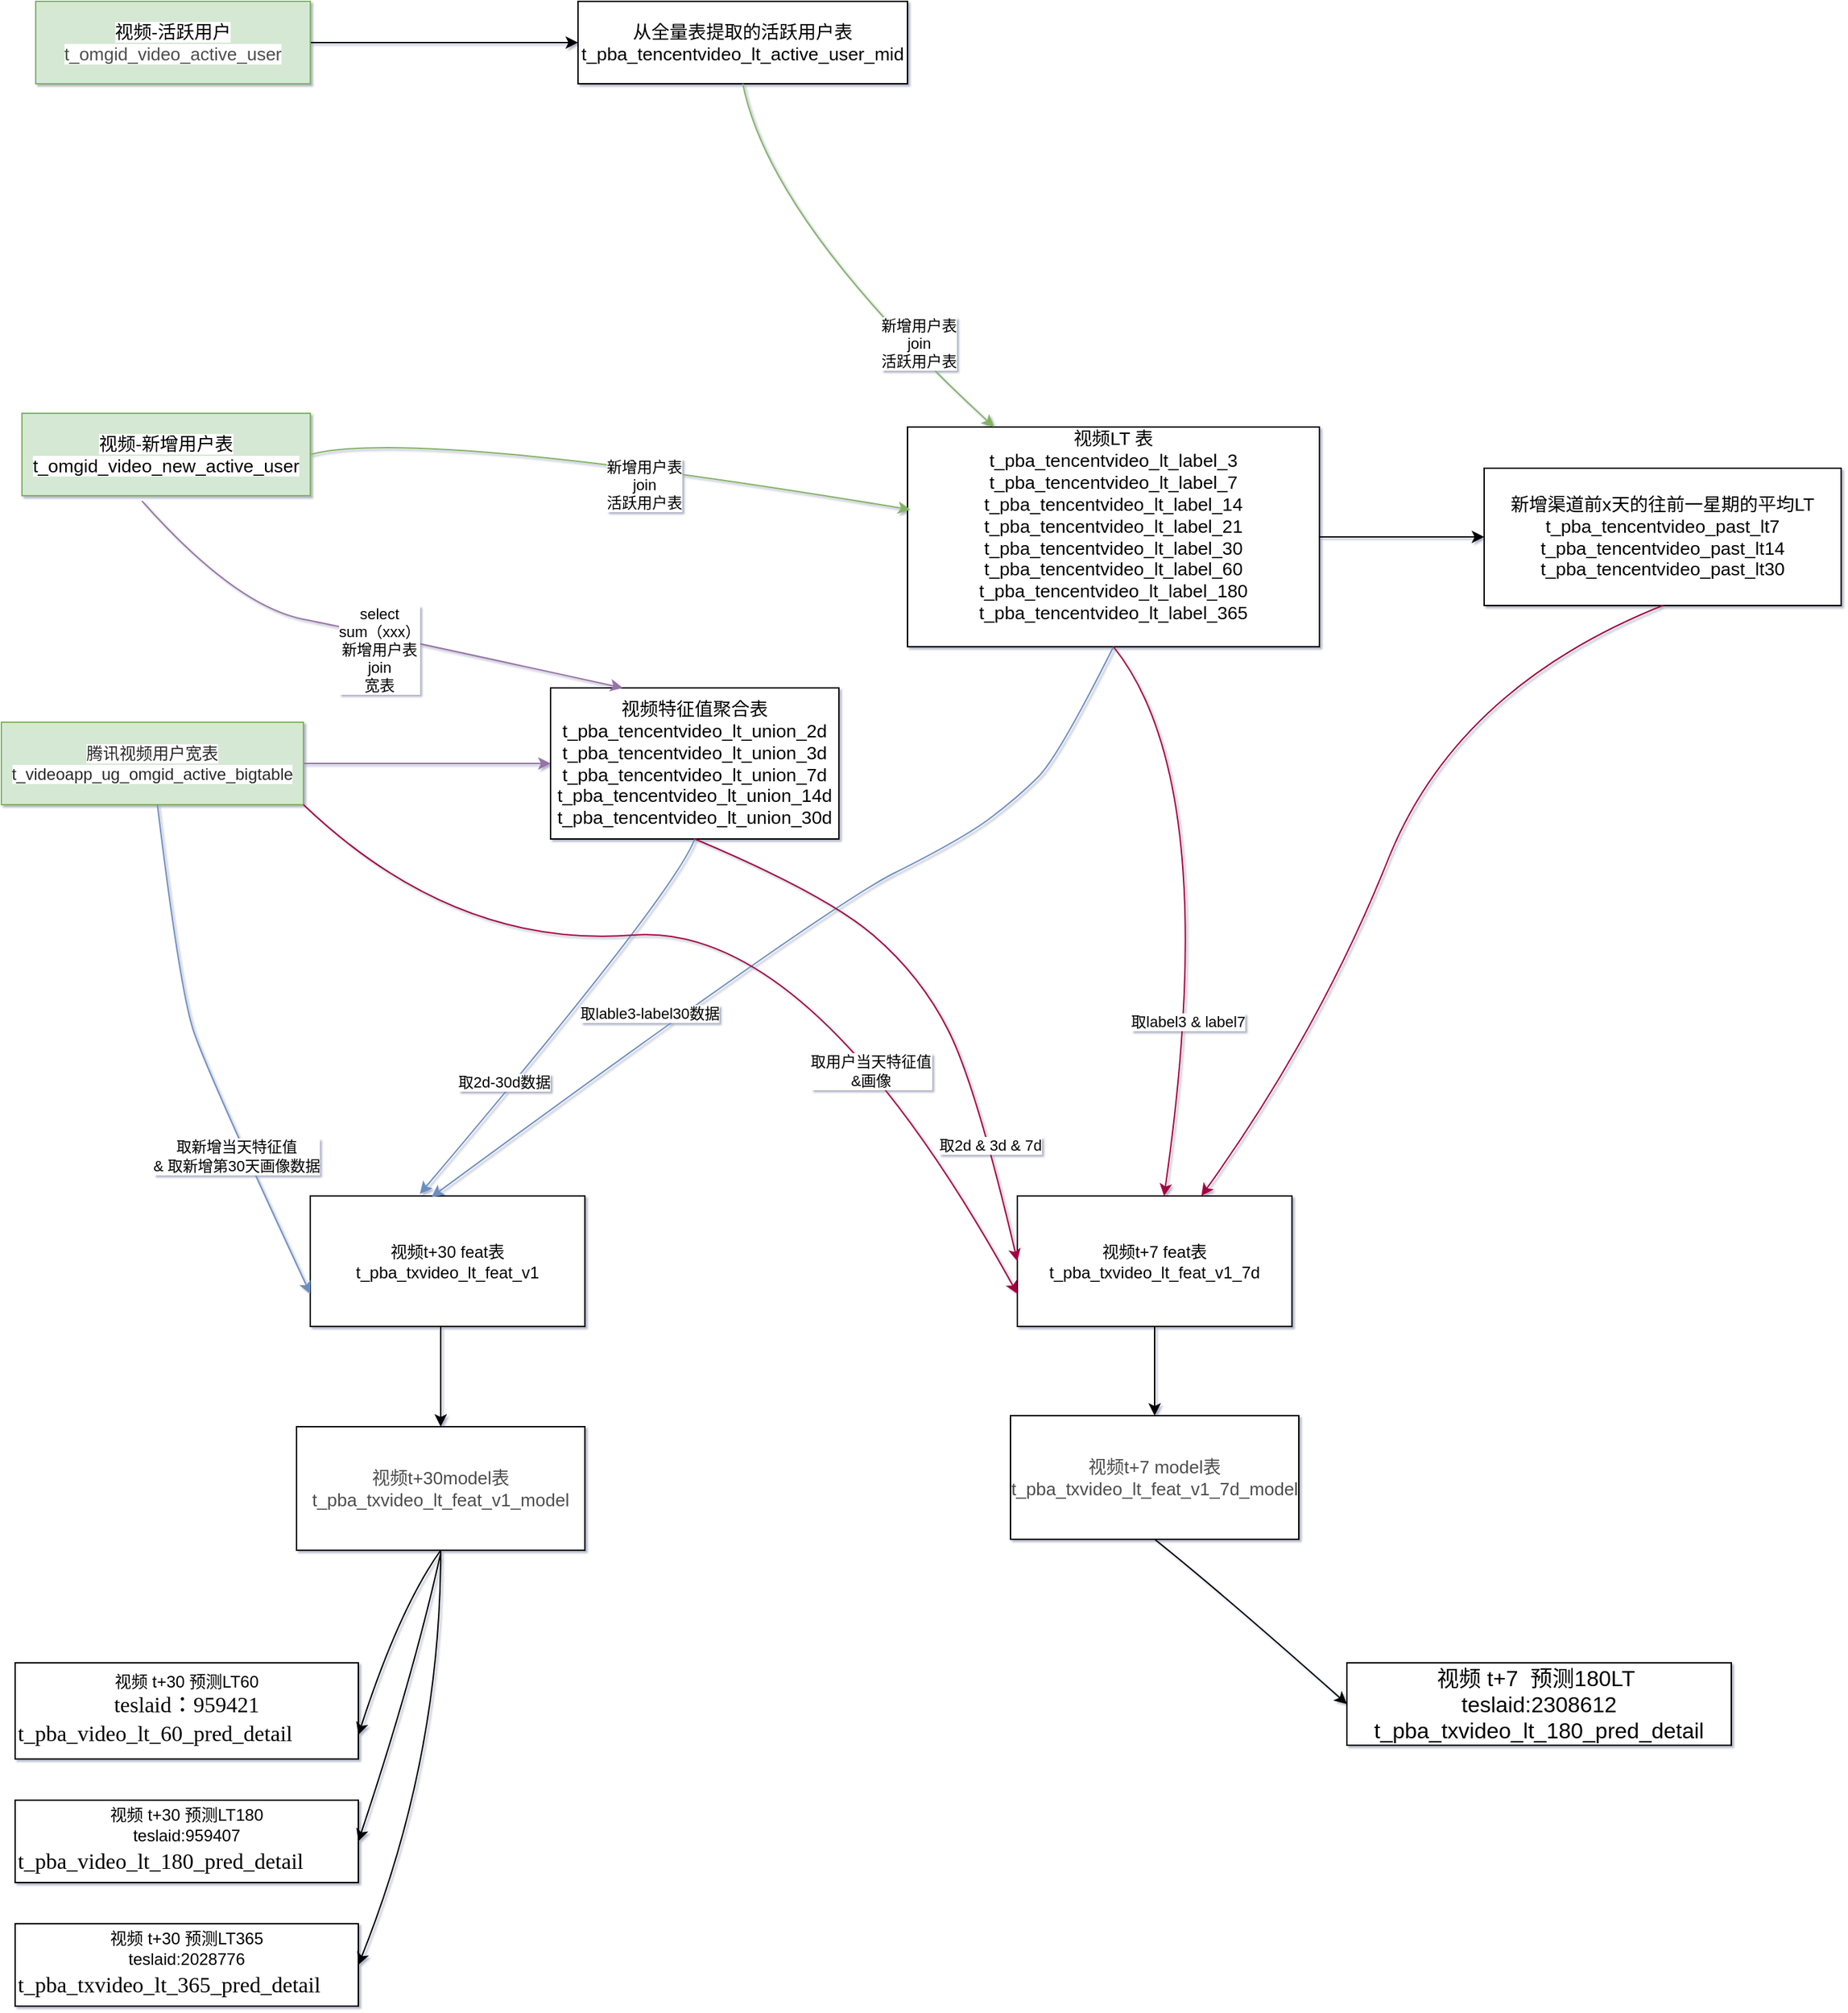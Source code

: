 <mxfile version="13.6.2" type="github">
  <diagram id="U0eXUEgoprwh8FzhrCKP" name="Page-1">
    <mxGraphModel dx="1673" dy="1038" grid="1" gridSize="10" guides="1" tooltips="1" connect="1" arrows="1" fold="1" page="1" pageScale="1" pageWidth="1654" pageHeight="2336" math="0" shadow="1">
      <root>
        <mxCell id="0" />
        <mxCell id="1" parent="0" />
        <mxCell id="ccjNXINSuA02H1ZCqQi0-5" style="edgeStyle=orthogonalEdgeStyle;rounded=0;orthogonalLoop=1;jettySize=auto;html=1;exitX=1;exitY=0.5;exitDx=0;exitDy=0;entryX=0;entryY=0.5;entryDx=0;entryDy=0;" edge="1" parent="1" source="ccjNXINSuA02H1ZCqQi0-1" target="ccjNXINSuA02H1ZCqQi0-4">
          <mxGeometry relative="1" as="geometry" />
        </mxCell>
        <mxCell id="ccjNXINSuA02H1ZCqQi0-1" value="&lt;span style=&quot;font-family: &amp;#34;microsoft yahei&amp;#34; , ; font-size: 13.333px ; text-align: left ; background-color: rgb(255 , 255 , 255)&quot;&gt;视频-活跃用户&lt;/span&gt;&lt;span style=&quot;color: rgb(77 , 77 , 77) ; font-family: &amp;#34;helvetica neue for number&amp;#34; , , &amp;#34;blinkmacsystemfont&amp;#34; , &amp;#34;segoe ui&amp;#34; , &amp;#34;roboto&amp;#34; , &amp;#34;pingfang sc&amp;#34; , &amp;#34;hiragino sans gb&amp;#34; , &amp;#34;microsoft yahei&amp;#34; , &amp;#34;helvetica neue&amp;#34; , &amp;#34;helvetica&amp;#34; , &amp;#34;arial&amp;#34; , sans-serif ; font-size: 13px ; background-color: rgb(255 , 255 , 255)&quot;&gt;&lt;br&gt;t_omgid_video_active_user&lt;/span&gt;" style="rounded=0;whiteSpace=wrap;html=1;fillColor=#d5e8d4;strokeColor=#82b366;" vertex="1" parent="1">
          <mxGeometry x="85" y="130" width="200" height="60" as="geometry" />
        </mxCell>
        <mxCell id="ccjNXINSuA02H1ZCqQi0-7" style="edgeStyle=orthogonalEdgeStyle;rounded=0;orthogonalLoop=1;jettySize=auto;html=1;exitX=1;exitY=0.5;exitDx=0;exitDy=0;entryX=0;entryY=0.5;entryDx=0;entryDy=0;fillColor=#e1d5e7;strokeColor=#9673a6;" edge="1" parent="1" source="ccjNXINSuA02H1ZCqQi0-2" target="ccjNXINSuA02H1ZCqQi0-6">
          <mxGeometry relative="1" as="geometry" />
        </mxCell>
        <mxCell id="ccjNXINSuA02H1ZCqQi0-2" value="&lt;span style=&quot;color: rgb(43 , 43 , 43) ; font-family: &amp;#34;pingfang sc&amp;#34; , &amp;#34;microsoft yahei&amp;#34; , , , sans-serif ; background-color: rgb(255 , 255 , 255)&quot;&gt;腾讯视频用户宽表&lt;br&gt;t_videoapp_ug_omgid_active_bigtable&lt;/span&gt;" style="rounded=0;whiteSpace=wrap;html=1;fillColor=#d5e8d4;strokeColor=#82b366;" vertex="1" parent="1">
          <mxGeometry x="60" y="655" width="220" height="60" as="geometry" />
        </mxCell>
        <mxCell id="ccjNXINSuA02H1ZCqQi0-3" value="&lt;span style=&quot;font-family: &amp;#34;microsoft yahei&amp;#34; , ; font-size: 13.333px ; text-align: left ; background-color: rgb(255 , 255 , 255)&quot;&gt;视频-新增用户表&lt;/span&gt;&lt;span style=&quot;font-family: &amp;#34;microsoft yahei&amp;#34; , ; font-size: 13.333px ; text-align: left ; background-color: rgb(255 , 255 , 255)&quot;&gt;&lt;br&gt;t_omgid_video_new_active_user&lt;/span&gt;" style="rounded=0;whiteSpace=wrap;html=1;fillColor=#d5e8d4;strokeColor=#82b366;" vertex="1" parent="1">
          <mxGeometry x="75" y="430" width="210" height="60" as="geometry" />
        </mxCell>
        <mxCell id="ccjNXINSuA02H1ZCqQi0-4" value="&lt;span style=&quot;font-family: &amp;#34;microsoft yahei&amp;#34; , ; font-size: 13.333px ; text-align: left ; background-color: rgb(255 , 255 , 255)&quot;&gt;从全量表提取的活跃用户表&lt;/span&gt;&lt;span style=&quot;font-family: &amp;#34;microsoft yahei&amp;#34; , ; font-size: 13.333px ; text-align: left ; background-color: rgb(255 , 255 , 255)&quot;&gt;&lt;br&gt;t_pba_tencentvideo_lt_active_user_mid&lt;/span&gt;" style="rounded=0;whiteSpace=wrap;html=1;" vertex="1" parent="1">
          <mxGeometry x="480" y="130" width="240" height="60" as="geometry" />
        </mxCell>
        <mxCell id="ccjNXINSuA02H1ZCqQi0-6" value="&lt;span style=&quot;font-family: &amp;#34;microsoft yahei&amp;#34; , ; font-size: 13.333px ; text-align: left ; background-color: rgb(255 , 255 , 255)&quot;&gt;视频特征值聚合表&lt;br&gt;t_pba_tencentvideo_lt_union_2d&lt;br&gt;&lt;/span&gt;&lt;span style=&quot;font-family: &amp;#34;microsoft yahei&amp;#34; , ; font-size: 13.333px ; text-align: left ; background-color: rgb(255 , 255 , 255)&quot;&gt;t_pba_tencentvideo_lt_union_3d&lt;br&gt;&lt;/span&gt;&lt;span style=&quot;font-family: &amp;#34;microsoft yahei&amp;#34; , ; font-size: 13.333px ; text-align: left ; background-color: rgb(255 , 255 , 255)&quot;&gt;t_pba_tencentvideo_lt_union_7d&lt;br&gt;&lt;/span&gt;&lt;span style=&quot;font-family: &amp;#34;microsoft yahei&amp;#34; , ; font-size: 13.333px ; text-align: left ; background-color: rgb(255 , 255 , 255)&quot;&gt;t_pba_tencentvideo_lt_union_14d&lt;br&gt;&lt;/span&gt;&lt;span style=&quot;font-family: &amp;#34;microsoft yahei&amp;#34; , ; font-size: 13.333px ; text-align: left ; background-color: rgb(255 , 255 , 255)&quot;&gt;t_pba_tencentvideo_lt_union_30d&lt;/span&gt;&lt;span style=&quot;font-family: &amp;#34;microsoft yahei&amp;#34; , ; font-size: 13.333px ; text-align: left ; background-color: rgb(255 , 255 , 255)&quot;&gt;&lt;br&gt;&lt;/span&gt;" style="rounded=0;whiteSpace=wrap;html=1;" vertex="1" parent="1">
          <mxGeometry x="460" y="630" width="210" height="110" as="geometry" />
        </mxCell>
        <mxCell id="ccjNXINSuA02H1ZCqQi0-17" style="edgeStyle=orthogonalEdgeStyle;rounded=0;orthogonalLoop=1;jettySize=auto;html=1;exitX=1;exitY=0.5;exitDx=0;exitDy=0;" edge="1" parent="1" source="ccjNXINSuA02H1ZCqQi0-9" target="ccjNXINSuA02H1ZCqQi0-10">
          <mxGeometry relative="1" as="geometry" />
        </mxCell>
        <mxCell id="ccjNXINSuA02H1ZCqQi0-9" value="&lt;span style=&quot;font-family: &amp;#34;microsoft yahei&amp;#34; , ; font-size: 13.333px ; text-align: left ; background-color: rgb(255 , 255 , 255)&quot;&gt;视频LT 表&lt;br&gt;t_pba_tencentvideo_lt_label_3&lt;br&gt;&lt;/span&gt;&lt;span style=&quot;font-family: &amp;#34;microsoft yahei&amp;#34; , ; font-size: 13.333px ; text-align: left ; background-color: rgb(255 , 255 , 255)&quot;&gt;t_pba_tencentvideo_lt_label_7&lt;br&gt;&lt;/span&gt;&lt;span style=&quot;font-family: &amp;#34;microsoft yahei&amp;#34; , ; font-size: 13.333px ; text-align: left ; background-color: rgb(255 , 255 , 255)&quot;&gt;t_pba_tencentvideo_lt_label_14&lt;br&gt;&lt;/span&gt;&lt;span style=&quot;font-family: &amp;#34;microsoft yahei&amp;#34; , ; font-size: 13.333px ; text-align: left ; background-color: rgb(255 , 255 , 255)&quot;&gt;t_pba_tencentvideo_lt_label_21&lt;br&gt;&lt;/span&gt;&lt;span style=&quot;font-family: &amp;#34;microsoft yahei&amp;#34; , ; font-size: 13.333px ; text-align: left ; background-color: rgb(255 , 255 , 255)&quot;&gt;t_pba_tencentvideo_lt_label_30&lt;br&gt;&lt;/span&gt;&lt;span style=&quot;font-family: &amp;#34;microsoft yahei&amp;#34; , ; font-size: 13.333px ; text-align: left ; background-color: rgb(255 , 255 , 255)&quot;&gt;t_pba_tencentvideo_lt_label_60&lt;br&gt;&lt;/span&gt;&lt;span style=&quot;font-family: &amp;#34;microsoft yahei&amp;#34; , ; font-size: 13.333px ; text-align: left ; background-color: rgb(255 , 255 , 255)&quot;&gt;t_pba_tencentvideo_lt_label_180&lt;br&gt;&lt;/span&gt;&lt;span style=&quot;font-family: &amp;#34;microsoft yahei&amp;#34; , ; font-size: 13.333px ; text-align: left ; background-color: rgb(255 , 255 , 255)&quot;&gt;t_pba_tencentvideo_lt_label_365&lt;br&gt;&lt;/span&gt;&lt;span style=&quot;font-family: &amp;#34;microsoft yahei&amp;#34; , ; font-size: 13.333px ; text-align: left ; background-color: rgb(255 , 255 , 255)&quot;&gt;&lt;br&gt;&lt;/span&gt;" style="rounded=0;whiteSpace=wrap;html=1;" vertex="1" parent="1">
          <mxGeometry x="720" y="440" width="300" height="160" as="geometry" />
        </mxCell>
        <mxCell id="ccjNXINSuA02H1ZCqQi0-10" value="&lt;span style=&quot;font-family: &amp;#34;microsoft yahei&amp;#34; , ; font-size: 13.333px ; text-align: left ; background-color: rgb(255 , 255 , 255)&quot;&gt;新增渠道前x天的往前一星期的平均LT&lt;br&gt;t_pba_tencentvideo_past_lt7&lt;br&gt;&lt;/span&gt;&lt;span style=&quot;font-family: &amp;#34;microsoft yahei&amp;#34; , ; font-size: 13.333px ; text-align: left ; background-color: rgb(255 , 255 , 255)&quot;&gt;t_pba_tencentvideo_past_lt14&lt;br&gt;&lt;/span&gt;&lt;span style=&quot;font-family: &amp;#34;microsoft yahei&amp;#34; , ; font-size: 13.333px ; text-align: left ; background-color: rgb(255 , 255 , 255)&quot;&gt;t_pba_tencentvideo_past_lt30&lt;/span&gt;&lt;span style=&quot;font-family: &amp;#34;microsoft yahei&amp;#34; , ; font-size: 13.333px ; text-align: left ; background-color: rgb(255 , 255 , 255)&quot;&gt;&lt;br&gt;&lt;/span&gt;" style="rounded=0;whiteSpace=wrap;html=1;" vertex="1" parent="1">
          <mxGeometry x="1140" y="470" width="260" height="100" as="geometry" />
        </mxCell>
        <mxCell id="ccjNXINSuA02H1ZCqQi0-13" value="" style="curved=1;endArrow=classic;html=1;exitX=1;exitY=0.5;exitDx=0;exitDy=0;entryX=0.007;entryY=0.376;entryDx=0;entryDy=0;entryPerimeter=0;fillColor=#d5e8d4;strokeColor=#82b366;" edge="1" parent="1" source="ccjNXINSuA02H1ZCqQi0-3" target="ccjNXINSuA02H1ZCqQi0-9">
          <mxGeometry width="50" height="50" relative="1" as="geometry">
            <mxPoint x="330" y="460" as="sourcePoint" />
            <mxPoint x="380" y="410" as="targetPoint" />
            <Array as="points">
              <mxPoint x="360" y="440" />
            </Array>
          </mxGeometry>
        </mxCell>
        <mxCell id="ccjNXINSuA02H1ZCqQi0-15" value="新增用户表&lt;br&gt;join&lt;br&gt;活跃用户表" style="edgeLabel;html=1;align=center;verticalAlign=middle;resizable=0;points=[];" vertex="1" connectable="0" parent="ccjNXINSuA02H1ZCqQi0-13">
          <mxGeometry x="0.123" y="-14" relative="1" as="geometry">
            <mxPoint as="offset" />
          </mxGeometry>
        </mxCell>
        <mxCell id="ccjNXINSuA02H1ZCqQi0-14" value="" style="curved=1;endArrow=classic;html=1;fillColor=#d5e8d4;strokeColor=#82b366;exitX=0.5;exitY=1;exitDx=0;exitDy=0;" edge="1" parent="1" source="ccjNXINSuA02H1ZCqQi0-4" target="ccjNXINSuA02H1ZCqQi0-9">
          <mxGeometry width="50" height="50" relative="1" as="geometry">
            <mxPoint x="570" y="280" as="sourcePoint" />
            <mxPoint x="620" y="230" as="targetPoint" />
            <Array as="points">
              <mxPoint x="620" y="290" />
            </Array>
          </mxGeometry>
        </mxCell>
        <mxCell id="ccjNXINSuA02H1ZCqQi0-16" value="新增用户表&lt;br&gt;join&lt;br&gt;活跃用户表" style="edgeLabel;html=1;align=center;verticalAlign=middle;resizable=0;points=[];" vertex="1" connectable="0" parent="ccjNXINSuA02H1ZCqQi0-14">
          <mxGeometry x="0.494" y="8" relative="1" as="geometry">
            <mxPoint as="offset" />
          </mxGeometry>
        </mxCell>
        <mxCell id="ccjNXINSuA02H1ZCqQi0-19" value="" style="curved=1;endArrow=classic;html=1;exitX=0.416;exitY=1.063;exitDx=0;exitDy=0;exitPerimeter=0;entryX=0.25;entryY=0;entryDx=0;entryDy=0;fillColor=#e1d5e7;strokeColor=#9673a6;" edge="1" parent="1" source="ccjNXINSuA02H1ZCqQi0-3" target="ccjNXINSuA02H1ZCqQi0-6">
          <mxGeometry width="50" height="50" relative="1" as="geometry">
            <mxPoint x="190" y="540" as="sourcePoint" />
            <mxPoint x="240" y="490" as="targetPoint" />
            <Array as="points">
              <mxPoint x="230" y="570" />
              <mxPoint x="330" y="590" />
            </Array>
          </mxGeometry>
        </mxCell>
        <mxCell id="ccjNXINSuA02H1ZCqQi0-20" value="select&lt;br&gt;sum（xxx）&lt;br&gt;新增用户表&lt;br&gt;join&lt;br&gt;宽表" style="edgeLabel;html=1;align=center;verticalAlign=middle;resizable=0;points=[];" vertex="1" connectable="0" parent="ccjNXINSuA02H1ZCqQi0-19">
          <mxGeometry x="0.079" y="-10" relative="1" as="geometry">
            <mxPoint as="offset" />
          </mxGeometry>
        </mxCell>
        <mxCell id="ccjNXINSuA02H1ZCqQi0-30" style="edgeStyle=orthogonalEdgeStyle;rounded=0;orthogonalLoop=1;jettySize=auto;html=1;exitX=0.5;exitY=1;exitDx=0;exitDy=0;" edge="1" parent="1" source="ccjNXINSuA02H1ZCqQi0-21" target="ccjNXINSuA02H1ZCqQi0-29">
          <mxGeometry relative="1" as="geometry">
            <Array as="points">
              <mxPoint x="380" y="1095" />
            </Array>
          </mxGeometry>
        </mxCell>
        <mxCell id="ccjNXINSuA02H1ZCqQi0-21" value="视频t+30 feat表&lt;br&gt;t_pba_txvideo_lt_feat_v1" style="rounded=0;whiteSpace=wrap;html=1;" vertex="1" parent="1">
          <mxGeometry x="285" y="1000" width="200" height="95" as="geometry" />
        </mxCell>
        <mxCell id="ccjNXINSuA02H1ZCqQi0-22" value="" style="curved=1;endArrow=classic;html=1;entryX=0;entryY=0.75;entryDx=0;entryDy=0;fillColor=#dae8fc;strokeColor=#6c8ebf;" edge="1" parent="1" source="ccjNXINSuA02H1ZCqQi0-2" target="ccjNXINSuA02H1ZCqQi0-21">
          <mxGeometry width="50" height="50" relative="1" as="geometry">
            <mxPoint x="200" y="800" as="sourcePoint" />
            <mxPoint x="250" y="750" as="targetPoint" />
            <Array as="points">
              <mxPoint x="190" y="850" />
              <mxPoint x="210" y="910" />
            </Array>
          </mxGeometry>
        </mxCell>
        <mxCell id="ccjNXINSuA02H1ZCqQi0-23" value="取新增当天特征值&lt;br&gt;&amp;amp; 取新增第30天画像数据" style="edgeLabel;html=1;align=center;verticalAlign=middle;resizable=0;points=[];" vertex="1" connectable="0" parent="ccjNXINSuA02H1ZCqQi0-22">
          <mxGeometry x="0.562" y="-5" relative="1" as="geometry">
            <mxPoint x="-15.24" y="-27.62" as="offset" />
          </mxGeometry>
        </mxCell>
        <mxCell id="ccjNXINSuA02H1ZCqQi0-25" value="" style="curved=1;endArrow=classic;html=1;exitX=0.5;exitY=1;exitDx=0;exitDy=0;entryX=0.399;entryY=-0.016;entryDx=0;entryDy=0;entryPerimeter=0;fillColor=#dae8fc;strokeColor=#6c8ebf;" edge="1" parent="1" source="ccjNXINSuA02H1ZCqQi0-6" target="ccjNXINSuA02H1ZCqQi0-21">
          <mxGeometry width="50" height="50" relative="1" as="geometry">
            <mxPoint x="870" y="730" as="sourcePoint" />
            <mxPoint x="920" y="680" as="targetPoint" />
            <Array as="points">
              <mxPoint x="550" y="780" />
            </Array>
          </mxGeometry>
        </mxCell>
        <mxCell id="ccjNXINSuA02H1ZCqQi0-28" value="取2d-30d数据" style="edgeLabel;html=1;align=center;verticalAlign=middle;resizable=0;points=[];" vertex="1" connectable="0" parent="ccjNXINSuA02H1ZCqQi0-25">
          <mxGeometry x="0.381" y="-6" relative="1" as="geometry">
            <mxPoint as="offset" />
          </mxGeometry>
        </mxCell>
        <mxCell id="ccjNXINSuA02H1ZCqQi0-26" value="" style="curved=1;endArrow=classic;html=1;exitX=0.5;exitY=1;exitDx=0;exitDy=0;entryX=0.441;entryY=0.009;entryDx=0;entryDy=0;entryPerimeter=0;fillColor=#dae8fc;strokeColor=#6c8ebf;" edge="1" parent="1" source="ccjNXINSuA02H1ZCqQi0-9" target="ccjNXINSuA02H1ZCqQi0-21">
          <mxGeometry width="50" height="50" relative="1" as="geometry">
            <mxPoint x="960" y="630" as="sourcePoint" />
            <mxPoint x="1070" y="780" as="targetPoint" />
            <Array as="points">
              <mxPoint x="830" y="680" />
              <mxPoint x="800" y="710" />
              <mxPoint x="760" y="740" />
              <mxPoint x="660" y="790" />
            </Array>
          </mxGeometry>
        </mxCell>
        <mxCell id="ccjNXINSuA02H1ZCqQi0-27" value="取lable3-label30数据" style="edgeLabel;html=1;align=center;verticalAlign=middle;resizable=0;points=[];" vertex="1" connectable="0" parent="ccjNXINSuA02H1ZCqQi0-26">
          <mxGeometry x="0.363" y="-14" relative="1" as="geometry">
            <mxPoint as="offset" />
          </mxGeometry>
        </mxCell>
        <mxCell id="ccjNXINSuA02H1ZCqQi0-29" value="&lt;span style=&quot;color: rgb(77 , 77 , 77) ; font-family: &amp;#34;helvetica neue for number&amp;#34; , , &amp;#34;blinkmacsystemfont&amp;#34; , &amp;#34;segoe ui&amp;#34; , &amp;#34;roboto&amp;#34; , &amp;#34;pingfang sc&amp;#34; , &amp;#34;hiragino sans gb&amp;#34; , &amp;#34;microsoft yahei&amp;#34; , &amp;#34;helvetica neue&amp;#34; , &amp;#34;helvetica&amp;#34; , &amp;#34;arial&amp;#34; , sans-serif ; font-size: 13px ; background-color: rgb(255 , 255 , 255)&quot;&gt;视频t+30model表&lt;br&gt;t_pba_txvideo_lt_feat_v1_model&lt;/span&gt;" style="rounded=0;whiteSpace=wrap;html=1;" vertex="1" parent="1">
          <mxGeometry x="275" y="1168" width="210" height="90" as="geometry" />
        </mxCell>
        <mxCell id="ccjNXINSuA02H1ZCqQi0-41" style="edgeStyle=orthogonalEdgeStyle;rounded=0;orthogonalLoop=1;jettySize=auto;html=1;exitX=0.5;exitY=1;exitDx=0;exitDy=0;entryX=0.5;entryY=0;entryDx=0;entryDy=0;" edge="1" parent="1" source="ccjNXINSuA02H1ZCqQi0-31" target="ccjNXINSuA02H1ZCqQi0-40">
          <mxGeometry relative="1" as="geometry" />
        </mxCell>
        <mxCell id="ccjNXINSuA02H1ZCqQi0-31" value="视频t+7 feat表&lt;br&gt;t_pba_txvideo_lt_feat_v1_7d" style="rounded=0;whiteSpace=wrap;html=1;" vertex="1" parent="1">
          <mxGeometry x="800" y="1000" width="200" height="95" as="geometry" />
        </mxCell>
        <mxCell id="ccjNXINSuA02H1ZCqQi0-33" value="" style="curved=1;endArrow=classic;html=1;exitX=1;exitY=1;exitDx=0;exitDy=0;entryX=0;entryY=0.75;entryDx=0;entryDy=0;fillColor=#d80073;strokeColor=#A50040;" edge="1" parent="1" source="ccjNXINSuA02H1ZCqQi0-2" target="ccjNXINSuA02H1ZCqQi0-31">
          <mxGeometry width="50" height="50" relative="1" as="geometry">
            <mxPoint x="430" y="820" as="sourcePoint" />
            <mxPoint x="480" y="770" as="targetPoint" />
            <Array as="points">
              <mxPoint x="390" y="820" />
              <mxPoint x="650" y="800" />
            </Array>
          </mxGeometry>
        </mxCell>
        <mxCell id="ccjNXINSuA02H1ZCqQi0-39" value="取用户当天特征值&lt;br&gt;&amp;amp;画像&lt;br&gt;" style="edgeLabel;html=1;align=center;verticalAlign=middle;resizable=0;points=[];" vertex="1" connectable="0" parent="ccjNXINSuA02H1ZCqQi0-33">
          <mxGeometry x="0.464" y="-15" relative="1" as="geometry">
            <mxPoint as="offset" />
          </mxGeometry>
        </mxCell>
        <mxCell id="ccjNXINSuA02H1ZCqQi0-34" value="" style="curved=1;endArrow=classic;html=1;entryX=0;entryY=0.5;entryDx=0;entryDy=0;fillColor=#d80073;strokeColor=#A50040;" edge="1" parent="1" target="ccjNXINSuA02H1ZCqQi0-31">
          <mxGeometry width="50" height="50" relative="1" as="geometry">
            <mxPoint x="565" y="740" as="sourcePoint" />
            <mxPoint x="930" y="630" as="targetPoint" />
            <Array as="points">
              <mxPoint x="660" y="780" />
              <mxPoint x="730" y="840" />
              <mxPoint x="770" y="920" />
            </Array>
          </mxGeometry>
        </mxCell>
        <mxCell id="ccjNXINSuA02H1ZCqQi0-38" value="取2d &amp;amp; 3d &amp;amp; 7d" style="edgeLabel;html=1;align=center;verticalAlign=middle;resizable=0;points=[];" vertex="1" connectable="0" parent="ccjNXINSuA02H1ZCqQi0-34">
          <mxGeometry x="0.583" y="1" relative="1" as="geometry">
            <mxPoint x="-1" as="offset" />
          </mxGeometry>
        </mxCell>
        <mxCell id="ccjNXINSuA02H1ZCqQi0-35" value="" style="curved=1;endArrow=classic;html=1;fillColor=#d80073;strokeColor=#A50040;" edge="1" parent="1" target="ccjNXINSuA02H1ZCqQi0-31">
          <mxGeometry width="50" height="50" relative="1" as="geometry">
            <mxPoint x="870" y="600" as="sourcePoint" />
            <mxPoint x="1020" y="570" as="targetPoint" />
            <Array as="points">
              <mxPoint x="950" y="700" />
            </Array>
          </mxGeometry>
        </mxCell>
        <mxCell id="ccjNXINSuA02H1ZCqQi0-37" value="取label3 &amp;amp; label7" style="edgeLabel;html=1;align=center;verticalAlign=middle;resizable=0;points=[];" vertex="1" connectable="0" parent="ccjNXINSuA02H1ZCqQi0-35">
          <mxGeometry x="0.403" y="-1" relative="1" as="geometry">
            <mxPoint as="offset" />
          </mxGeometry>
        </mxCell>
        <mxCell id="ccjNXINSuA02H1ZCqQi0-36" value="" style="curved=1;endArrow=classic;html=1;exitX=0.5;exitY=1;exitDx=0;exitDy=0;fillColor=#d80073;strokeColor=#A50040;" edge="1" parent="1" source="ccjNXINSuA02H1ZCqQi0-10" target="ccjNXINSuA02H1ZCqQi0-31">
          <mxGeometry width="50" height="50" relative="1" as="geometry">
            <mxPoint x="1130" y="630" as="sourcePoint" />
            <mxPoint x="1180" y="580" as="targetPoint" />
            <Array as="points">
              <mxPoint x="1120" y="630" />
              <mxPoint x="1020" y="880" />
            </Array>
          </mxGeometry>
        </mxCell>
        <mxCell id="ccjNXINSuA02H1ZCqQi0-40" value="&lt;span style=&quot;color: rgb(77 , 77 , 77) ; font-family: &amp;#34;helvetica neue for number&amp;#34; , , &amp;#34;blinkmacsystemfont&amp;#34; , &amp;#34;segoe ui&amp;#34; , &amp;#34;roboto&amp;#34; , &amp;#34;pingfang sc&amp;#34; , &amp;#34;hiragino sans gb&amp;#34; , &amp;#34;microsoft yahei&amp;#34; , &amp;#34;helvetica neue&amp;#34; , &amp;#34;helvetica&amp;#34; , &amp;#34;arial&amp;#34; , sans-serif ; font-size: 13px ; background-color: rgb(255 , 255 , 255)&quot;&gt;视频t+7 model表&lt;br&gt;t_pba_txvideo_lt_feat_v1_7d_model&lt;/span&gt;" style="rounded=0;whiteSpace=wrap;html=1;" vertex="1" parent="1">
          <mxGeometry x="795" y="1160" width="210" height="90" as="geometry" />
        </mxCell>
        <mxCell id="ccjNXINSuA02H1ZCqQi0-42" value="视频 t+30 预测LT60&lt;br&gt;&lt;span style=&quot;font-family: &amp;#34;microsoft yahei&amp;#34; ; font-size: 16px ; text-align: left&quot;&gt;teslaid：959421&lt;/span&gt;&lt;br&gt;&lt;table style=&quot;border-collapse: collapse&quot;&gt;&lt;colgroup&gt;&lt;col width=&quot;346&quot; style=&quot;width: 346px&quot;&gt;&lt;/colgroup&gt;&lt;tbody&gt;&lt;tr style=&quot;height: 24px&quot;&gt;&lt;td style=&quot;empty-cells: show ; line-height: normal ; vertical-align: middle ; outline-width: 0px ; overflow-wrap: break-word ; word-break: normal ; text-align: left ; font-family: &amp;#34;microsoft yahei&amp;#34; ; font-size: 12pt&quot;&gt;&lt;font style=&quot;font-size: 12pt&quot;&gt;t_pba_video_lt_60_pred_detail&lt;/font&gt;&lt;/td&gt;&lt;/tr&gt;&lt;/tbody&gt;&lt;/table&gt;" style="rounded=0;whiteSpace=wrap;html=1;" vertex="1" parent="1">
          <mxGeometry x="70" y="1340" width="250" height="70" as="geometry" />
        </mxCell>
        <mxCell id="ccjNXINSuA02H1ZCqQi0-44" value="视频 t+30 预测LT180&lt;br&gt;teslaid:959407&lt;br&gt;&lt;table style=&quot;border-collapse: collapse&quot;&gt;&lt;colgroup&gt;&lt;col width=&quot;346&quot; style=&quot;width: 346px&quot;&gt;&lt;/colgroup&gt;&lt;tbody&gt;&lt;tr style=&quot;height: 24px&quot;&gt;&lt;td style=&quot;empty-cells: show ; line-height: normal ; vertical-align: middle ; outline-width: 0px ; overflow-wrap: break-word ; word-break: normal ; text-align: left ; font-family: &amp;#34;microsoft yahei&amp;#34; ; font-size: 12pt&quot;&gt;&lt;font style=&quot;font-size: 12pt&quot;&gt;t_pba_video_lt_180_pred_detail&lt;/font&gt;&lt;/td&gt;&lt;/tr&gt;&lt;/tbody&gt;&lt;/table&gt;" style="rounded=0;whiteSpace=wrap;html=1;" vertex="1" parent="1">
          <mxGeometry x="70" y="1440" width="250" height="60" as="geometry" />
        </mxCell>
        <mxCell id="ccjNXINSuA02H1ZCqQi0-45" value="" style="curved=1;endArrow=classic;html=1;exitX=0.5;exitY=1;exitDx=0;exitDy=0;entryX=1;entryY=0.75;entryDx=0;entryDy=0;" edge="1" parent="1" source="ccjNXINSuA02H1ZCqQi0-29" target="ccjNXINSuA02H1ZCqQi0-42">
          <mxGeometry width="50" height="50" relative="1" as="geometry">
            <mxPoint x="360" y="1320" as="sourcePoint" />
            <mxPoint x="410" y="1270" as="targetPoint" />
            <Array as="points">
              <mxPoint x="350" y="1300" />
            </Array>
          </mxGeometry>
        </mxCell>
        <mxCell id="ccjNXINSuA02H1ZCqQi0-46" value="" style="curved=1;endArrow=classic;html=1;entryX=1;entryY=0.5;entryDx=0;entryDy=0;" edge="1" parent="1" target="ccjNXINSuA02H1ZCqQi0-44">
          <mxGeometry width="50" height="50" relative="1" as="geometry">
            <mxPoint x="380" y="1260" as="sourcePoint" />
            <mxPoint x="450" y="1380" as="targetPoint" />
            <Array as="points">
              <mxPoint x="360" y="1350" />
            </Array>
          </mxGeometry>
        </mxCell>
        <mxCell id="ccjNXINSuA02H1ZCqQi0-47" value="视频 t+30 预测LT365&lt;br&gt;teslaid:2028776&lt;br&gt;&lt;table style=&quot;border-collapse: collapse&quot;&gt;&lt;colgroup&gt;&lt;col width=&quot;346&quot; style=&quot;width: 346px&quot;&gt;&lt;/colgroup&gt;&lt;tbody&gt;&lt;tr style=&quot;height: 24px&quot;&gt;&lt;td style=&quot;empty-cells: show ; line-height: normal ; vertical-align: middle ; outline-width: 0px ; overflow-wrap: break-word ; word-break: normal ; text-align: left ; font-family: &amp;#34;microsoft yahei&amp;#34; ; font-size: 12pt&quot;&gt;&lt;font style=&quot;font-size: 12pt&quot;&gt;t_pba_txvideo_lt_365_pred_detail&lt;/font&gt;&lt;/td&gt;&lt;/tr&gt;&lt;/tbody&gt;&lt;/table&gt;" style="rounded=0;whiteSpace=wrap;html=1;" vertex="1" parent="1">
          <mxGeometry x="70" y="1530" width="250" height="60" as="geometry" />
        </mxCell>
        <mxCell id="ccjNXINSuA02H1ZCqQi0-48" value="" style="curved=1;endArrow=classic;html=1;exitX=0.5;exitY=1;exitDx=0;exitDy=0;entryX=1;entryY=0.5;entryDx=0;entryDy=0;" edge="1" parent="1" source="ccjNXINSuA02H1ZCqQi0-29" target="ccjNXINSuA02H1ZCqQi0-47">
          <mxGeometry width="50" height="50" relative="1" as="geometry">
            <mxPoint x="490" y="1510" as="sourcePoint" />
            <mxPoint x="540" y="1460" as="targetPoint" />
            <Array as="points">
              <mxPoint x="380" y="1410" />
            </Array>
          </mxGeometry>
        </mxCell>
        <mxCell id="ccjNXINSuA02H1ZCqQi0-49" value="&lt;span style=&quot;font-family: &amp;#34;microsoft yahei&amp;#34; , ; font-size: 16px ; text-align: left ; background-color: rgb(255 , 255 , 255)&quot;&gt;视频 t+7&amp;nbsp; 预测180LT&amp;nbsp;&lt;br&gt;teslaid:2308612&lt;br&gt;t_pba_txvideo_lt_180_pred_detail&lt;/span&gt;" style="rounded=0;whiteSpace=wrap;html=1;" vertex="1" parent="1">
          <mxGeometry x="1040" y="1340" width="280" height="60" as="geometry" />
        </mxCell>
        <mxCell id="ccjNXINSuA02H1ZCqQi0-50" value="" style="curved=1;endArrow=classic;html=1;exitX=0.5;exitY=1;exitDx=0;exitDy=0;entryX=0;entryY=0.5;entryDx=0;entryDy=0;" edge="1" parent="1" source="ccjNXINSuA02H1ZCqQi0-40" target="ccjNXINSuA02H1ZCqQi0-49">
          <mxGeometry width="50" height="50" relative="1" as="geometry">
            <mxPoint x="930" y="1350" as="sourcePoint" />
            <mxPoint x="980" y="1300" as="targetPoint" />
            <Array as="points">
              <mxPoint x="950" y="1290" />
            </Array>
          </mxGeometry>
        </mxCell>
      </root>
    </mxGraphModel>
  </diagram>
</mxfile>
